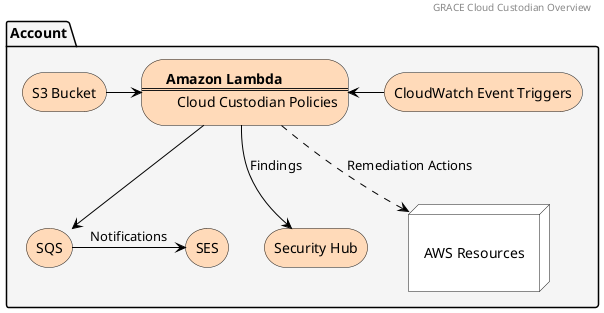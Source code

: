 @startuml
skinparam {
    ArrowColor Black
    NoteBorderColor Black
    UseCaseBorderColor Black
}

skinparam rectangle {
    roundCorner 25
    roundCorner 45
    backgroundColor White
}

 header GRACE Cloud Custodian Overview

 package "Account" #WhiteSmoke {
    rectangle lamb #PeachPuff [
	        <b>    Amazon Lambda    
		====
                Cloud Custodian Policies
		    ]
    rectangle "SQS" as SQS #PeachPuff
    rectangle "SES" as SES #PeachPuff
    rectangle "CloudWatch Event Triggers" as CW #PeachPuff
    rectangle "S3 Bucket" as S3 #PeachPuff
    rectangle "Security Hub" as SH #PeachPuff

node "\nAWS Resources\n" as AR #White 
}

CW -[hidden]d- AR
lamb <- CW
lamb -down-> SQS
lamb ..> AR : Remediation Actions
SQS -> SES : Notifications
S3 -> lamb
lamb --> SH : Findings

@enduml

